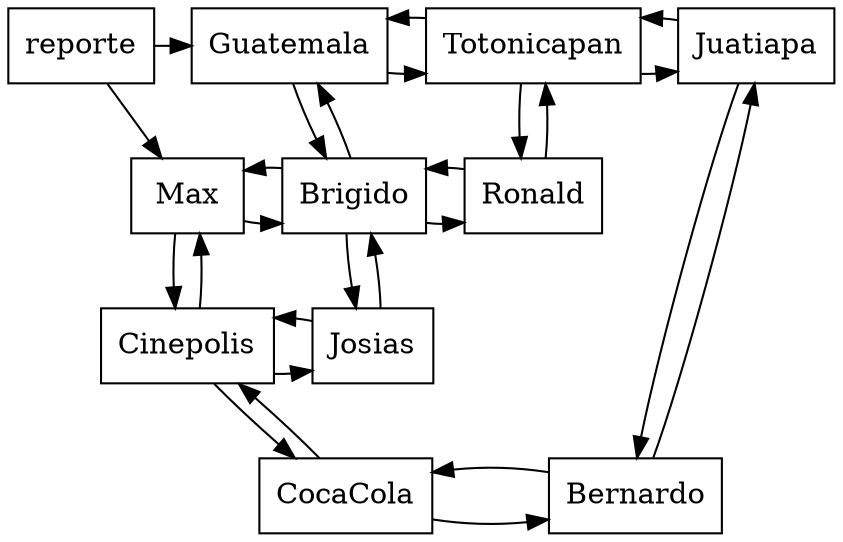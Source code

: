 digraph SparseMatrix {
node [shape=box];
    // Cabeceras Horizontales
    "reporte" -> "Guatemala";
    "Guatemala" -> "Totonicapan";
    "Totonicapan" -> "Guatemala";
    "Totonicapan" -> "Juatiapa";
    "Juatiapa" -> "Totonicapan";
    // Coneccion entre filas
    "Max" -> Brigido;
    "Brigido" -> Max;
    "Brigido" -> Ronald;
    "Ronald" -> Brigido;
    "Cinepolis" -> Josias;
    "Josias" -> Cinepolis;
    "CocaCola" -> Bernardo;
    "Bernardo" -> CocaCola;
    // Cabeceras Verticales
    "reporte" -> "Max";
    "Max" -> "Cinepolis";
    "Cinepolis" -> "Max";
    "Cinepolis" -> "CocaCola";
    "CocaCola" -> "Cinepolis";
    // Coneccion entre filas
    "Guatemala" -> Brigido;
    "Brigido" -> Guatemala;
    "Brigido" -> Josias;
    "Josias" -> Brigido;
    "Totonicapan" -> Ronald;
    "Ronald" -> Totonicapan;
    "Juatiapa" -> Bernardo;
    "Bernardo" -> Juatiapa;
    // Encuadre
    { rank=same; reporte; Guatemala; Totonicapan; Juatiapa; }
    { rank=same; Max; Brigido; Ronald; }
    { rank=same; Cinepolis; Josias; }
    { rank=same; CocaCola; Bernardo; }
}
